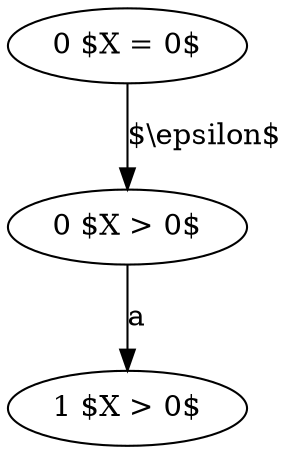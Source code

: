 digraph {
"0 $X = 0$";
"0 $X > 0$";
"0 $X = 0$" -> "0 $X > 0$" [label = "$\\epsilon$"];
"1 $X > 0$";
"0 $X > 0$" -> "1 $X > 0$" [label = "a"];
}
